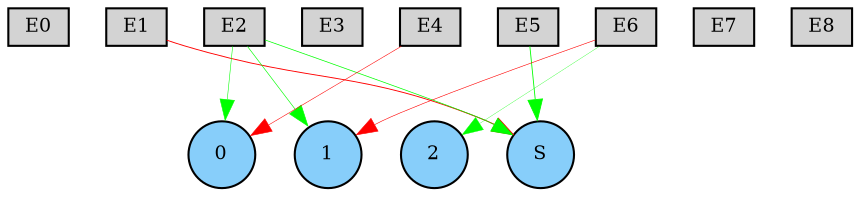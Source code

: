 digraph {
	node [fontsize=9 height=0.2 shape=circle width=0.2]
	subgraph inputs {
		node [shape=box style=filled]
		rank=source
		E0 [fillcolor=lightgray]
		E1 [fillcolor=lightgray]
		E0 -> E1 [style=invis]
		E2 [fillcolor=lightgray]
		E1 -> E2 [style=invis]
		E3 [fillcolor=lightgray]
		E2 -> E3 [style=invis]
		E4 [fillcolor=lightgray]
		E3 -> E4 [style=invis]
		E5 [fillcolor=lightgray]
		E4 -> E5 [style=invis]
		E6 [fillcolor=lightgray]
		E5 -> E6 [style=invis]
		E7 [fillcolor=lightgray]
		E6 -> E7 [style=invis]
		E8 [fillcolor=lightgray]
		E7 -> E8 [style=invis]
	}
	subgraph outputs {
		node [style=filled]
		rank=sink
		0 [fillcolor=lightskyblue fontsize=9 height=0.2 shape=circle width=0.2]
		1 [fillcolor=lightskyblue fontsize=9 height=0.2 shape=circle width=0.2]
		0 -> 1 [style=invis]
		2 [fillcolor=lightskyblue fontsize=9 height=0.2 shape=circle width=0.2]
		1 -> 2 [style=invis]
		S [fillcolor=lightskyblue fontsize=9 height=0.2 shape=circle width=0.2]
		2 -> S [style=invis]
	}
	E2 -> S [color=green penwidth=0.34524891807443014 style=solid]
	E2 -> 1 [color=green penwidth=0.3009159874497662 style=solid]
	E4 -> 0 [color=red penwidth=0.26098174314920275 style=solid]
	E6 -> 1 [color=red penwidth=0.280267180227061 style=solid]
	E1 -> S [color=red penwidth=0.4412443513296742 style=solid]
	E5 -> S [color=green penwidth=0.41180054172085534 style=solid]
	E6 -> 2 [color=green penwidth=0.15345022426454247 style=solid]
	E2 -> 0 [color=green penwidth=0.26270061968903985 style=solid]
}
